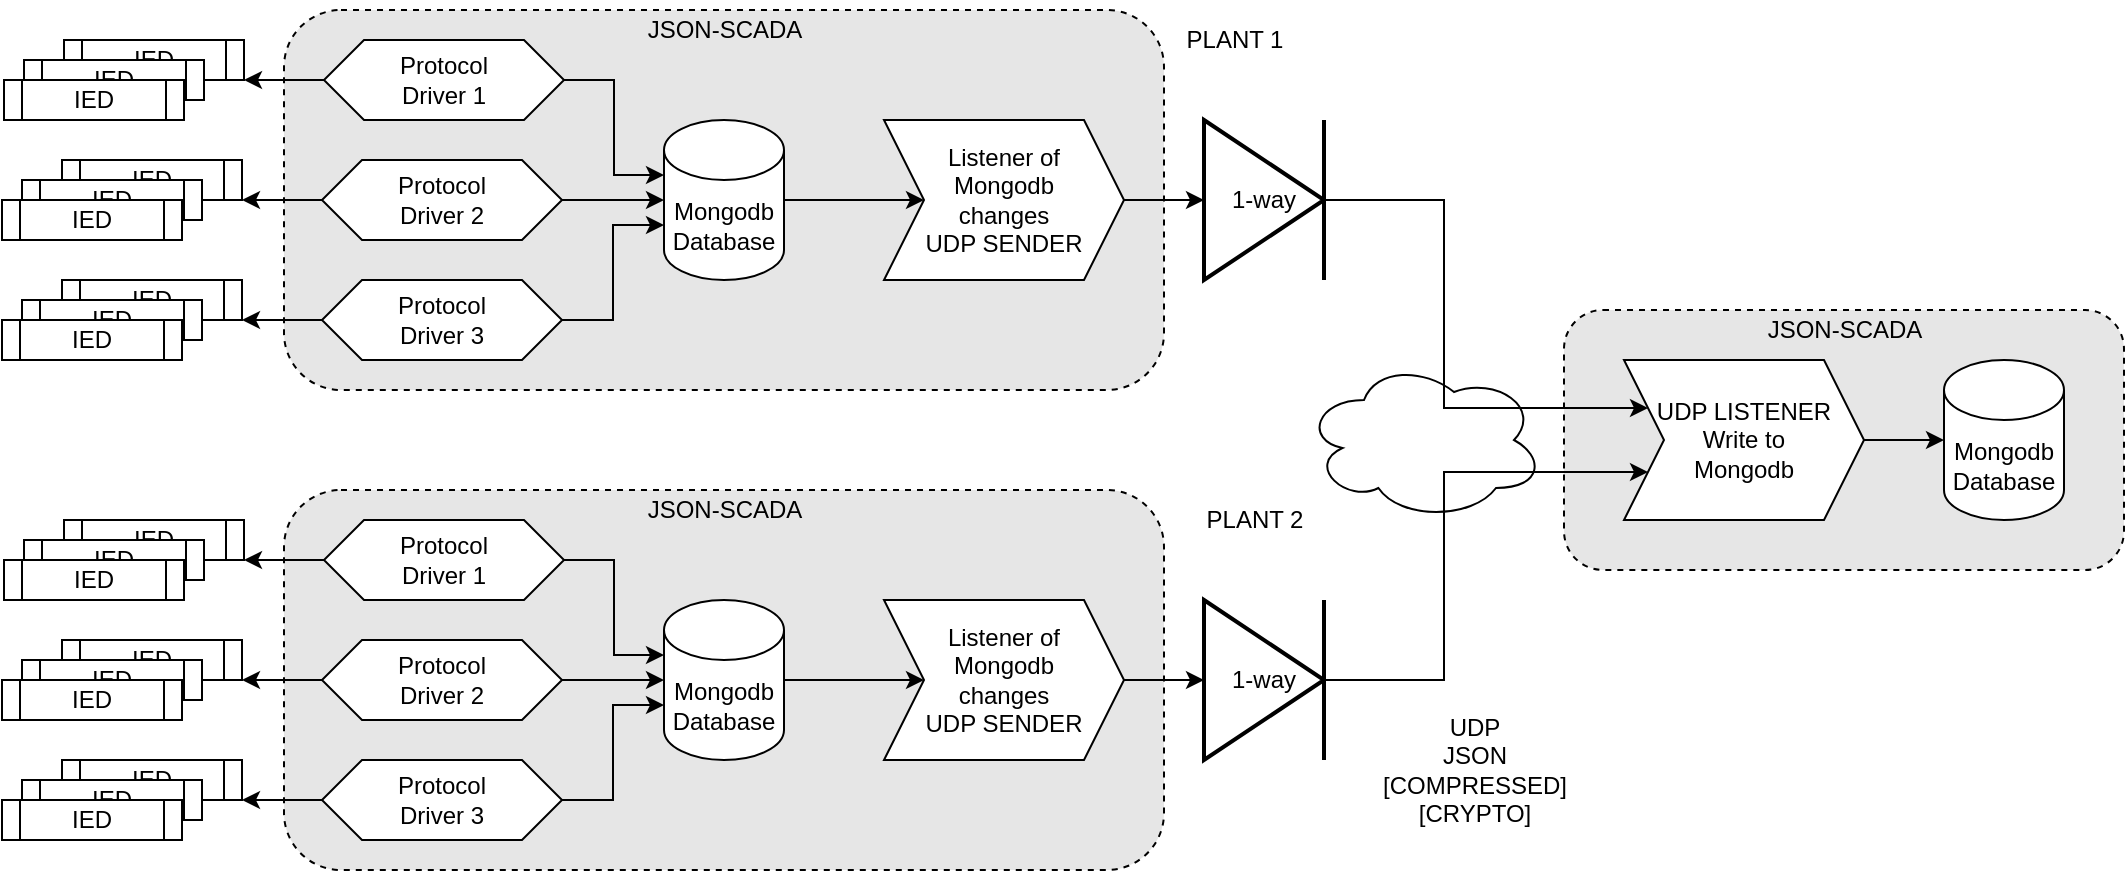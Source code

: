 <mxfile version="24.4.7" type="device">
  <diagram name="Page-1" id="lMt0jailE5z8cJs13w-5">
    <mxGraphModel dx="2136" dy="843" grid="1" gridSize="10" guides="1" tooltips="1" connect="1" arrows="1" fold="1" page="1" pageScale="1" pageWidth="850" pageHeight="1100" math="0" shadow="0">
      <root>
        <mxCell id="0" />
        <mxCell id="1" parent="0" />
        <mxCell id="7liJwEdCFrKNCyBRYaOj-89" value="" style="rounded=1;whiteSpace=wrap;html=1;fillColor=#E6E6E6;dashed=1;" vertex="1" parent="1">
          <mxGeometry x="-100" y="425" width="440" height="190" as="geometry" />
        </mxCell>
        <mxCell id="7liJwEdCFrKNCyBRYaOj-86" value="" style="rounded=1;whiteSpace=wrap;html=1;fillColor=#E6E6E6;dashed=1;" vertex="1" parent="1">
          <mxGeometry x="-100" y="185" width="440" height="190" as="geometry" />
        </mxCell>
        <mxCell id="7liJwEdCFrKNCyBRYaOj-53" value="" style="group" vertex="1" connectable="0" parent="1">
          <mxGeometry x="-241" y="200" width="561" height="160" as="geometry" />
        </mxCell>
        <mxCell id="7liJwEdCFrKNCyBRYaOj-5" value="&lt;div&gt;Listener of&lt;br&gt;Mongodb&lt;br&gt;changes&lt;br&gt;UDP SENDER&lt;/div&gt;" style="shape=step;perimeter=stepPerimeter;whiteSpace=wrap;html=1;fixedSize=1;" vertex="1" parent="7liJwEdCFrKNCyBRYaOj-53">
          <mxGeometry x="441" y="40" width="120" height="80" as="geometry" />
        </mxCell>
        <mxCell id="7liJwEdCFrKNCyBRYaOj-52" style="edgeStyle=orthogonalEdgeStyle;rounded=0;orthogonalLoop=1;jettySize=auto;html=1;exitX=1;exitY=0.5;exitDx=0;exitDy=0;exitPerimeter=0;entryX=0;entryY=0.5;entryDx=0;entryDy=0;" edge="1" parent="7liJwEdCFrKNCyBRYaOj-53" source="7liJwEdCFrKNCyBRYaOj-7" target="7liJwEdCFrKNCyBRYaOj-5">
          <mxGeometry relative="1" as="geometry" />
        </mxCell>
        <mxCell id="7liJwEdCFrKNCyBRYaOj-7" value="Mongodb&lt;br&gt;Database" style="shape=cylinder3;whiteSpace=wrap;html=1;boundedLbl=1;backgroundOutline=1;size=15;" vertex="1" parent="7liJwEdCFrKNCyBRYaOj-53">
          <mxGeometry x="331" y="40" width="60" height="80" as="geometry" />
        </mxCell>
        <mxCell id="7liJwEdCFrKNCyBRYaOj-34" value="" style="group" vertex="1" connectable="0" parent="7liJwEdCFrKNCyBRYaOj-53">
          <mxGeometry x="1" width="280" height="40" as="geometry" />
        </mxCell>
        <mxCell id="7liJwEdCFrKNCyBRYaOj-33" style="edgeStyle=orthogonalEdgeStyle;rounded=0;orthogonalLoop=1;jettySize=auto;html=1;exitX=0;exitY=0.5;exitDx=0;exitDy=0;" edge="1" parent="7liJwEdCFrKNCyBRYaOj-34" source="7liJwEdCFrKNCyBRYaOj-6">
          <mxGeometry relative="1" as="geometry">
            <mxPoint x="120" y="20" as="targetPoint" />
          </mxGeometry>
        </mxCell>
        <mxCell id="7liJwEdCFrKNCyBRYaOj-6" value="Protocol&lt;br&gt;Driver 1" style="shape=hexagon;perimeter=hexagonPerimeter2;whiteSpace=wrap;html=1;fixedSize=1;" vertex="1" parent="7liJwEdCFrKNCyBRYaOj-34">
          <mxGeometry x="160" width="120" height="40" as="geometry" />
        </mxCell>
        <mxCell id="7liJwEdCFrKNCyBRYaOj-31" value="" style="group" vertex="1" connectable="0" parent="7liJwEdCFrKNCyBRYaOj-34">
          <mxGeometry width="120" height="40" as="geometry" />
        </mxCell>
        <mxCell id="7liJwEdCFrKNCyBRYaOj-28" value="IED" style="shape=process;whiteSpace=wrap;html=1;backgroundOutline=1;" vertex="1" parent="7liJwEdCFrKNCyBRYaOj-31">
          <mxGeometry x="30" width="90" height="20" as="geometry" />
        </mxCell>
        <mxCell id="7liJwEdCFrKNCyBRYaOj-29" value="IED" style="shape=process;whiteSpace=wrap;html=1;backgroundOutline=1;" vertex="1" parent="7liJwEdCFrKNCyBRYaOj-31">
          <mxGeometry x="10" y="10" width="90" height="20" as="geometry" />
        </mxCell>
        <mxCell id="7liJwEdCFrKNCyBRYaOj-30" value="IED" style="shape=process;whiteSpace=wrap;html=1;backgroundOutline=1;" vertex="1" parent="7liJwEdCFrKNCyBRYaOj-31">
          <mxGeometry y="20" width="90" height="20" as="geometry" />
        </mxCell>
        <mxCell id="7liJwEdCFrKNCyBRYaOj-35" value="" style="group" vertex="1" connectable="0" parent="7liJwEdCFrKNCyBRYaOj-53">
          <mxGeometry y="60" width="280" height="40" as="geometry" />
        </mxCell>
        <mxCell id="7liJwEdCFrKNCyBRYaOj-36" style="edgeStyle=orthogonalEdgeStyle;rounded=0;orthogonalLoop=1;jettySize=auto;html=1;exitX=0;exitY=0.5;exitDx=0;exitDy=0;" edge="1" parent="7liJwEdCFrKNCyBRYaOj-35" source="7liJwEdCFrKNCyBRYaOj-37">
          <mxGeometry relative="1" as="geometry">
            <mxPoint x="120" y="20" as="targetPoint" />
          </mxGeometry>
        </mxCell>
        <mxCell id="7liJwEdCFrKNCyBRYaOj-37" value="Protocol&lt;br&gt;Driver 2" style="shape=hexagon;perimeter=hexagonPerimeter2;whiteSpace=wrap;html=1;fixedSize=1;" vertex="1" parent="7liJwEdCFrKNCyBRYaOj-35">
          <mxGeometry x="160" width="120" height="40" as="geometry" />
        </mxCell>
        <mxCell id="7liJwEdCFrKNCyBRYaOj-38" value="" style="group" vertex="1" connectable="0" parent="7liJwEdCFrKNCyBRYaOj-35">
          <mxGeometry width="120" height="40" as="geometry" />
        </mxCell>
        <mxCell id="7liJwEdCFrKNCyBRYaOj-39" value="IED" style="shape=process;whiteSpace=wrap;html=1;backgroundOutline=1;" vertex="1" parent="7liJwEdCFrKNCyBRYaOj-38">
          <mxGeometry x="30" width="90" height="20" as="geometry" />
        </mxCell>
        <mxCell id="7liJwEdCFrKNCyBRYaOj-40" value="IED" style="shape=process;whiteSpace=wrap;html=1;backgroundOutline=1;" vertex="1" parent="7liJwEdCFrKNCyBRYaOj-38">
          <mxGeometry x="10" y="10" width="90" height="20" as="geometry" />
        </mxCell>
        <mxCell id="7liJwEdCFrKNCyBRYaOj-41" value="IED" style="shape=process;whiteSpace=wrap;html=1;backgroundOutline=1;" vertex="1" parent="7liJwEdCFrKNCyBRYaOj-38">
          <mxGeometry y="20" width="90" height="20" as="geometry" />
        </mxCell>
        <mxCell id="7liJwEdCFrKNCyBRYaOj-42" value="" style="group" vertex="1" connectable="0" parent="7liJwEdCFrKNCyBRYaOj-53">
          <mxGeometry y="120" width="280" height="40" as="geometry" />
        </mxCell>
        <mxCell id="7liJwEdCFrKNCyBRYaOj-43" style="edgeStyle=orthogonalEdgeStyle;rounded=0;orthogonalLoop=1;jettySize=auto;html=1;exitX=0;exitY=0.5;exitDx=0;exitDy=0;" edge="1" parent="7liJwEdCFrKNCyBRYaOj-42" source="7liJwEdCFrKNCyBRYaOj-44">
          <mxGeometry relative="1" as="geometry">
            <mxPoint x="120" y="20" as="targetPoint" />
          </mxGeometry>
        </mxCell>
        <mxCell id="7liJwEdCFrKNCyBRYaOj-44" value="Protocol&lt;br&gt;Driver 3" style="shape=hexagon;perimeter=hexagonPerimeter2;whiteSpace=wrap;html=1;fixedSize=1;" vertex="1" parent="7liJwEdCFrKNCyBRYaOj-42">
          <mxGeometry x="160" width="120" height="40" as="geometry" />
        </mxCell>
        <mxCell id="7liJwEdCFrKNCyBRYaOj-45" value="" style="group" vertex="1" connectable="0" parent="7liJwEdCFrKNCyBRYaOj-42">
          <mxGeometry width="120" height="40" as="geometry" />
        </mxCell>
        <mxCell id="7liJwEdCFrKNCyBRYaOj-46" value="IED" style="shape=process;whiteSpace=wrap;html=1;backgroundOutline=1;" vertex="1" parent="7liJwEdCFrKNCyBRYaOj-45">
          <mxGeometry x="30" width="90" height="20" as="geometry" />
        </mxCell>
        <mxCell id="7liJwEdCFrKNCyBRYaOj-47" value="IED" style="shape=process;whiteSpace=wrap;html=1;backgroundOutline=1;" vertex="1" parent="7liJwEdCFrKNCyBRYaOj-45">
          <mxGeometry x="10" y="10" width="90" height="20" as="geometry" />
        </mxCell>
        <mxCell id="7liJwEdCFrKNCyBRYaOj-48" value="IED" style="shape=process;whiteSpace=wrap;html=1;backgroundOutline=1;" vertex="1" parent="7liJwEdCFrKNCyBRYaOj-45">
          <mxGeometry y="20" width="90" height="20" as="geometry" />
        </mxCell>
        <mxCell id="7liJwEdCFrKNCyBRYaOj-49" style="edgeStyle=orthogonalEdgeStyle;rounded=0;orthogonalLoop=1;jettySize=auto;html=1;exitX=1;exitY=0.5;exitDx=0;exitDy=0;entryX=0;entryY=0;entryDx=0;entryDy=27.5;entryPerimeter=0;" edge="1" parent="7liJwEdCFrKNCyBRYaOj-53" source="7liJwEdCFrKNCyBRYaOj-6" target="7liJwEdCFrKNCyBRYaOj-7">
          <mxGeometry relative="1" as="geometry" />
        </mxCell>
        <mxCell id="7liJwEdCFrKNCyBRYaOj-50" style="edgeStyle=orthogonalEdgeStyle;rounded=0;orthogonalLoop=1;jettySize=auto;html=1;exitX=1;exitY=0.5;exitDx=0;exitDy=0;entryX=0;entryY=0.5;entryDx=0;entryDy=0;entryPerimeter=0;" edge="1" parent="7liJwEdCFrKNCyBRYaOj-53" source="7liJwEdCFrKNCyBRYaOj-37" target="7liJwEdCFrKNCyBRYaOj-7">
          <mxGeometry relative="1" as="geometry" />
        </mxCell>
        <mxCell id="7liJwEdCFrKNCyBRYaOj-51" style="edgeStyle=orthogonalEdgeStyle;rounded=0;orthogonalLoop=1;jettySize=auto;html=1;exitX=1;exitY=0.5;exitDx=0;exitDy=0;entryX=0;entryY=0;entryDx=0;entryDy=52.5;entryPerimeter=0;" edge="1" parent="7liJwEdCFrKNCyBRYaOj-53" source="7liJwEdCFrKNCyBRYaOj-44" target="7liJwEdCFrKNCyBRYaOj-7">
          <mxGeometry relative="1" as="geometry" />
        </mxCell>
        <mxCell id="7liJwEdCFrKNCyBRYaOj-87" value="JSON-SCADA" style="text;html=1;align=center;verticalAlign=middle;resizable=0;points=[];autosize=1;strokeColor=none;fillColor=none;" vertex="1" parent="7liJwEdCFrKNCyBRYaOj-53">
          <mxGeometry x="311" y="-20" width="100" height="30" as="geometry" />
        </mxCell>
        <mxCell id="7liJwEdCFrKNCyBRYaOj-90" value="JSON-SCADA" style="text;html=1;align=center;verticalAlign=middle;resizable=0;points=[];autosize=1;strokeColor=none;fillColor=none;" vertex="1" parent="7liJwEdCFrKNCyBRYaOj-53">
          <mxGeometry x="311" y="220" width="100" height="30" as="geometry" />
        </mxCell>
        <mxCell id="7liJwEdCFrKNCyBRYaOj-54" value="" style="group" vertex="1" connectable="0" parent="1">
          <mxGeometry x="-241" y="440" width="561" height="160" as="geometry" />
        </mxCell>
        <mxCell id="7liJwEdCFrKNCyBRYaOj-55" value="&lt;div&gt;Listener of&lt;br&gt;Mongodb&lt;br&gt;changes&lt;br&gt;UDP SENDER&lt;/div&gt;" style="shape=step;perimeter=stepPerimeter;whiteSpace=wrap;html=1;fixedSize=1;" vertex="1" parent="7liJwEdCFrKNCyBRYaOj-54">
          <mxGeometry x="441" y="40" width="120" height="80" as="geometry" />
        </mxCell>
        <mxCell id="7liJwEdCFrKNCyBRYaOj-56" style="edgeStyle=orthogonalEdgeStyle;rounded=0;orthogonalLoop=1;jettySize=auto;html=1;exitX=1;exitY=0.5;exitDx=0;exitDy=0;exitPerimeter=0;entryX=0;entryY=0.5;entryDx=0;entryDy=0;" edge="1" parent="7liJwEdCFrKNCyBRYaOj-54" source="7liJwEdCFrKNCyBRYaOj-57" target="7liJwEdCFrKNCyBRYaOj-55">
          <mxGeometry relative="1" as="geometry" />
        </mxCell>
        <mxCell id="7liJwEdCFrKNCyBRYaOj-57" value="Mongodb&lt;br&gt;Database" style="shape=cylinder3;whiteSpace=wrap;html=1;boundedLbl=1;backgroundOutline=1;size=15;" vertex="1" parent="7liJwEdCFrKNCyBRYaOj-54">
          <mxGeometry x="331" y="40" width="60" height="80" as="geometry" />
        </mxCell>
        <mxCell id="7liJwEdCFrKNCyBRYaOj-58" value="" style="group" vertex="1" connectable="0" parent="7liJwEdCFrKNCyBRYaOj-54">
          <mxGeometry x="1" width="280" height="40" as="geometry" />
        </mxCell>
        <mxCell id="7liJwEdCFrKNCyBRYaOj-59" style="edgeStyle=orthogonalEdgeStyle;rounded=0;orthogonalLoop=1;jettySize=auto;html=1;exitX=0;exitY=0.5;exitDx=0;exitDy=0;" edge="1" parent="7liJwEdCFrKNCyBRYaOj-58" source="7liJwEdCFrKNCyBRYaOj-60">
          <mxGeometry relative="1" as="geometry">
            <mxPoint x="120" y="20" as="targetPoint" />
          </mxGeometry>
        </mxCell>
        <mxCell id="7liJwEdCFrKNCyBRYaOj-60" value="Protocol&lt;br&gt;Driver 1" style="shape=hexagon;perimeter=hexagonPerimeter2;whiteSpace=wrap;html=1;fixedSize=1;" vertex="1" parent="7liJwEdCFrKNCyBRYaOj-58">
          <mxGeometry x="160" width="120" height="40" as="geometry" />
        </mxCell>
        <mxCell id="7liJwEdCFrKNCyBRYaOj-61" value="" style="group" vertex="1" connectable="0" parent="7liJwEdCFrKNCyBRYaOj-58">
          <mxGeometry width="120" height="40" as="geometry" />
        </mxCell>
        <mxCell id="7liJwEdCFrKNCyBRYaOj-62" value="IED" style="shape=process;whiteSpace=wrap;html=1;backgroundOutline=1;" vertex="1" parent="7liJwEdCFrKNCyBRYaOj-61">
          <mxGeometry x="30" width="90" height="20" as="geometry" />
        </mxCell>
        <mxCell id="7liJwEdCFrKNCyBRYaOj-63" value="IED" style="shape=process;whiteSpace=wrap;html=1;backgroundOutline=1;" vertex="1" parent="7liJwEdCFrKNCyBRYaOj-61">
          <mxGeometry x="10" y="10" width="90" height="20" as="geometry" />
        </mxCell>
        <mxCell id="7liJwEdCFrKNCyBRYaOj-64" value="IED" style="shape=process;whiteSpace=wrap;html=1;backgroundOutline=1;" vertex="1" parent="7liJwEdCFrKNCyBRYaOj-61">
          <mxGeometry y="20" width="90" height="20" as="geometry" />
        </mxCell>
        <mxCell id="7liJwEdCFrKNCyBRYaOj-65" value="" style="group" vertex="1" connectable="0" parent="7liJwEdCFrKNCyBRYaOj-54">
          <mxGeometry y="60" width="280" height="40" as="geometry" />
        </mxCell>
        <mxCell id="7liJwEdCFrKNCyBRYaOj-66" style="edgeStyle=orthogonalEdgeStyle;rounded=0;orthogonalLoop=1;jettySize=auto;html=1;exitX=0;exitY=0.5;exitDx=0;exitDy=0;" edge="1" parent="7liJwEdCFrKNCyBRYaOj-65" source="7liJwEdCFrKNCyBRYaOj-67">
          <mxGeometry relative="1" as="geometry">
            <mxPoint x="120" y="20" as="targetPoint" />
          </mxGeometry>
        </mxCell>
        <mxCell id="7liJwEdCFrKNCyBRYaOj-67" value="Protocol&lt;br&gt;Driver 2" style="shape=hexagon;perimeter=hexagonPerimeter2;whiteSpace=wrap;html=1;fixedSize=1;" vertex="1" parent="7liJwEdCFrKNCyBRYaOj-65">
          <mxGeometry x="160" width="120" height="40" as="geometry" />
        </mxCell>
        <mxCell id="7liJwEdCFrKNCyBRYaOj-68" value="" style="group" vertex="1" connectable="0" parent="7liJwEdCFrKNCyBRYaOj-65">
          <mxGeometry width="120" height="40" as="geometry" />
        </mxCell>
        <mxCell id="7liJwEdCFrKNCyBRYaOj-69" value="IED" style="shape=process;whiteSpace=wrap;html=1;backgroundOutline=1;" vertex="1" parent="7liJwEdCFrKNCyBRYaOj-68">
          <mxGeometry x="30" width="90" height="20" as="geometry" />
        </mxCell>
        <mxCell id="7liJwEdCFrKNCyBRYaOj-70" value="IED" style="shape=process;whiteSpace=wrap;html=1;backgroundOutline=1;" vertex="1" parent="7liJwEdCFrKNCyBRYaOj-68">
          <mxGeometry x="10" y="10" width="90" height="20" as="geometry" />
        </mxCell>
        <mxCell id="7liJwEdCFrKNCyBRYaOj-71" value="IED" style="shape=process;whiteSpace=wrap;html=1;backgroundOutline=1;" vertex="1" parent="7liJwEdCFrKNCyBRYaOj-68">
          <mxGeometry y="20" width="90" height="20" as="geometry" />
        </mxCell>
        <mxCell id="7liJwEdCFrKNCyBRYaOj-72" value="" style="group" vertex="1" connectable="0" parent="7liJwEdCFrKNCyBRYaOj-54">
          <mxGeometry y="120" width="280" height="40" as="geometry" />
        </mxCell>
        <mxCell id="7liJwEdCFrKNCyBRYaOj-73" style="edgeStyle=orthogonalEdgeStyle;rounded=0;orthogonalLoop=1;jettySize=auto;html=1;exitX=0;exitY=0.5;exitDx=0;exitDy=0;" edge="1" parent="7liJwEdCFrKNCyBRYaOj-72" source="7liJwEdCFrKNCyBRYaOj-74">
          <mxGeometry relative="1" as="geometry">
            <mxPoint x="120" y="20" as="targetPoint" />
          </mxGeometry>
        </mxCell>
        <mxCell id="7liJwEdCFrKNCyBRYaOj-74" value="Protocol&lt;br&gt;Driver 3" style="shape=hexagon;perimeter=hexagonPerimeter2;whiteSpace=wrap;html=1;fixedSize=1;" vertex="1" parent="7liJwEdCFrKNCyBRYaOj-72">
          <mxGeometry x="160" width="120" height="40" as="geometry" />
        </mxCell>
        <mxCell id="7liJwEdCFrKNCyBRYaOj-75" value="" style="group" vertex="1" connectable="0" parent="7liJwEdCFrKNCyBRYaOj-72">
          <mxGeometry width="120" height="40" as="geometry" />
        </mxCell>
        <mxCell id="7liJwEdCFrKNCyBRYaOj-76" value="IED" style="shape=process;whiteSpace=wrap;html=1;backgroundOutline=1;" vertex="1" parent="7liJwEdCFrKNCyBRYaOj-75">
          <mxGeometry x="30" width="90" height="20" as="geometry" />
        </mxCell>
        <mxCell id="7liJwEdCFrKNCyBRYaOj-77" value="IED" style="shape=process;whiteSpace=wrap;html=1;backgroundOutline=1;" vertex="1" parent="7liJwEdCFrKNCyBRYaOj-75">
          <mxGeometry x="10" y="10" width="90" height="20" as="geometry" />
        </mxCell>
        <mxCell id="7liJwEdCFrKNCyBRYaOj-78" value="IED" style="shape=process;whiteSpace=wrap;html=1;backgroundOutline=1;" vertex="1" parent="7liJwEdCFrKNCyBRYaOj-75">
          <mxGeometry y="20" width="90" height="20" as="geometry" />
        </mxCell>
        <mxCell id="7liJwEdCFrKNCyBRYaOj-79" style="edgeStyle=orthogonalEdgeStyle;rounded=0;orthogonalLoop=1;jettySize=auto;html=1;exitX=1;exitY=0.5;exitDx=0;exitDy=0;entryX=0;entryY=0;entryDx=0;entryDy=27.5;entryPerimeter=0;" edge="1" parent="7liJwEdCFrKNCyBRYaOj-54" source="7liJwEdCFrKNCyBRYaOj-60" target="7liJwEdCFrKNCyBRYaOj-57">
          <mxGeometry relative="1" as="geometry" />
        </mxCell>
        <mxCell id="7liJwEdCFrKNCyBRYaOj-80" style="edgeStyle=orthogonalEdgeStyle;rounded=0;orthogonalLoop=1;jettySize=auto;html=1;exitX=1;exitY=0.5;exitDx=0;exitDy=0;entryX=0;entryY=0.5;entryDx=0;entryDy=0;entryPerimeter=0;" edge="1" parent="7liJwEdCFrKNCyBRYaOj-54" source="7liJwEdCFrKNCyBRYaOj-67" target="7liJwEdCFrKNCyBRYaOj-57">
          <mxGeometry relative="1" as="geometry" />
        </mxCell>
        <mxCell id="7liJwEdCFrKNCyBRYaOj-81" style="edgeStyle=orthogonalEdgeStyle;rounded=0;orthogonalLoop=1;jettySize=auto;html=1;exitX=1;exitY=0.5;exitDx=0;exitDy=0;entryX=0;entryY=0;entryDx=0;entryDy=52.5;entryPerimeter=0;" edge="1" parent="7liJwEdCFrKNCyBRYaOj-54" source="7liJwEdCFrKNCyBRYaOj-74" target="7liJwEdCFrKNCyBRYaOj-57">
          <mxGeometry relative="1" as="geometry" />
        </mxCell>
        <mxCell id="7liJwEdCFrKNCyBRYaOj-93" value="UDP&lt;br&gt;JSON&lt;br&gt;[COMPRESSED]&lt;br&gt;[CRYPTO]" style="text;html=1;align=center;verticalAlign=middle;resizable=0;points=[];autosize=1;strokeColor=none;fillColor=none;" vertex="1" parent="1">
          <mxGeometry x="440" y="530" width="110" height="70" as="geometry" />
        </mxCell>
        <mxCell id="7liJwEdCFrKNCyBRYaOj-94" value="PLANT 1" style="text;html=1;align=center;verticalAlign=middle;resizable=0;points=[];autosize=1;strokeColor=none;fillColor=none;" vertex="1" parent="1">
          <mxGeometry x="340" y="185" width="70" height="30" as="geometry" />
        </mxCell>
        <mxCell id="7liJwEdCFrKNCyBRYaOj-95" value="PLANT 2" style="text;html=1;align=center;verticalAlign=middle;resizable=0;points=[];autosize=1;strokeColor=none;fillColor=none;" vertex="1" parent="1">
          <mxGeometry x="350" y="425" width="70" height="30" as="geometry" />
        </mxCell>
        <mxCell id="7liJwEdCFrKNCyBRYaOj-96" style="edgeStyle=orthogonalEdgeStyle;rounded=0;orthogonalLoop=1;jettySize=auto;html=1;exitX=1;exitY=0.5;exitDx=0;exitDy=0;entryX=0;entryY=0.5;entryDx=0;entryDy=0;" edge="1" parent="1" source="7liJwEdCFrKNCyBRYaOj-5" target="7liJwEdCFrKNCyBRYaOj-1">
          <mxGeometry relative="1" as="geometry" />
        </mxCell>
        <mxCell id="7liJwEdCFrKNCyBRYaOj-97" value="" style="group" vertex="1" connectable="0" parent="1">
          <mxGeometry x="360" y="240" width="60" height="80" as="geometry" />
        </mxCell>
        <mxCell id="7liJwEdCFrKNCyBRYaOj-1" value="1-way" style="triangle;whiteSpace=wrap;html=1;strokeWidth=2;" vertex="1" parent="7liJwEdCFrKNCyBRYaOj-97">
          <mxGeometry width="60" height="80" as="geometry" />
        </mxCell>
        <mxCell id="7liJwEdCFrKNCyBRYaOj-10" value="" style="endArrow=none;html=1;rounded=0;strokeWidth=2;" edge="1" parent="7liJwEdCFrKNCyBRYaOj-97">
          <mxGeometry width="50" height="50" relative="1" as="geometry">
            <mxPoint x="60" y="80" as="sourcePoint" />
            <mxPoint x="60" as="targetPoint" />
          </mxGeometry>
        </mxCell>
        <mxCell id="7liJwEdCFrKNCyBRYaOj-98" value="" style="group" vertex="1" connectable="0" parent="1">
          <mxGeometry x="360" y="480" width="60" height="80" as="geometry" />
        </mxCell>
        <mxCell id="7liJwEdCFrKNCyBRYaOj-99" value="1-way" style="triangle;whiteSpace=wrap;html=1;strokeWidth=2;" vertex="1" parent="7liJwEdCFrKNCyBRYaOj-98">
          <mxGeometry width="60" height="80" as="geometry" />
        </mxCell>
        <mxCell id="7liJwEdCFrKNCyBRYaOj-100" value="" style="endArrow=none;html=1;rounded=0;strokeWidth=2;" edge="1" parent="7liJwEdCFrKNCyBRYaOj-98">
          <mxGeometry width="50" height="50" relative="1" as="geometry">
            <mxPoint x="60" y="80" as="sourcePoint" />
            <mxPoint x="60" as="targetPoint" />
          </mxGeometry>
        </mxCell>
        <mxCell id="7liJwEdCFrKNCyBRYaOj-102" style="edgeStyle=orthogonalEdgeStyle;rounded=0;orthogonalLoop=1;jettySize=auto;html=1;exitX=1;exitY=0.5;exitDx=0;exitDy=0;entryX=0;entryY=0.5;entryDx=0;entryDy=0;" edge="1" parent="1" source="7liJwEdCFrKNCyBRYaOj-55" target="7liJwEdCFrKNCyBRYaOj-99">
          <mxGeometry relative="1" as="geometry" />
        </mxCell>
        <mxCell id="7liJwEdCFrKNCyBRYaOj-104" value="" style="group" vertex="1" connectable="0" parent="1">
          <mxGeometry x="540" y="330" width="280" height="135" as="geometry" />
        </mxCell>
        <mxCell id="7liJwEdCFrKNCyBRYaOj-91" value="" style="rounded=1;whiteSpace=wrap;html=1;fillColor=#E6E6E6;dashed=1;" vertex="1" parent="7liJwEdCFrKNCyBRYaOj-104">
          <mxGeometry y="5" width="280" height="130" as="geometry" />
        </mxCell>
        <mxCell id="7liJwEdCFrKNCyBRYaOj-3" value="Mongodb&lt;br&gt;Database" style="shape=cylinder3;whiteSpace=wrap;html=1;boundedLbl=1;backgroundOutline=1;size=15;" vertex="1" parent="7liJwEdCFrKNCyBRYaOj-104">
          <mxGeometry x="190" y="30" width="60" height="80" as="geometry" />
        </mxCell>
        <mxCell id="7liJwEdCFrKNCyBRYaOj-4" value="UDP LISTENER&lt;br&gt;&lt;div&gt;Write to&lt;/div&gt;&lt;div&gt;Mongodb&lt;br&gt;&lt;/div&gt;" style="shape=step;perimeter=stepPerimeter;whiteSpace=wrap;html=1;fixedSize=1;" vertex="1" parent="7liJwEdCFrKNCyBRYaOj-104">
          <mxGeometry x="30" y="30" width="120" height="80" as="geometry" />
        </mxCell>
        <mxCell id="7liJwEdCFrKNCyBRYaOj-13" style="edgeStyle=orthogonalEdgeStyle;rounded=0;orthogonalLoop=1;jettySize=auto;html=1;exitX=1;exitY=0.5;exitDx=0;exitDy=0;entryX=0;entryY=0.5;entryDx=0;entryDy=0;entryPerimeter=0;" edge="1" parent="7liJwEdCFrKNCyBRYaOj-104" source="7liJwEdCFrKNCyBRYaOj-4" target="7liJwEdCFrKNCyBRYaOj-3">
          <mxGeometry relative="1" as="geometry" />
        </mxCell>
        <mxCell id="7liJwEdCFrKNCyBRYaOj-92" value="JSON-SCADA" style="text;html=1;align=center;verticalAlign=middle;resizable=0;points=[];autosize=1;strokeColor=none;fillColor=none;" vertex="1" parent="7liJwEdCFrKNCyBRYaOj-104">
          <mxGeometry x="90" width="100" height="30" as="geometry" />
        </mxCell>
        <mxCell id="7liJwEdCFrKNCyBRYaOj-105" value="" style="ellipse;shape=cloud;whiteSpace=wrap;html=1;" vertex="1" parent="1">
          <mxGeometry x="410" y="360" width="120" height="80" as="geometry" />
        </mxCell>
        <mxCell id="7liJwEdCFrKNCyBRYaOj-108" style="edgeStyle=orthogonalEdgeStyle;rounded=0;orthogonalLoop=1;jettySize=auto;html=1;exitX=1;exitY=0.5;exitDx=0;exitDy=0;entryX=0;entryY=0.75;entryDx=0;entryDy=0;" edge="1" parent="1" source="7liJwEdCFrKNCyBRYaOj-99" target="7liJwEdCFrKNCyBRYaOj-4">
          <mxGeometry relative="1" as="geometry">
            <Array as="points">
              <mxPoint x="480" y="520" />
              <mxPoint x="480" y="416" />
            </Array>
          </mxGeometry>
        </mxCell>
        <mxCell id="7liJwEdCFrKNCyBRYaOj-110" style="edgeStyle=orthogonalEdgeStyle;rounded=0;orthogonalLoop=1;jettySize=auto;html=1;exitX=1;exitY=0.5;exitDx=0;exitDy=0;entryX=0;entryY=0.25;entryDx=0;entryDy=0;" edge="1" parent="1" source="7liJwEdCFrKNCyBRYaOj-1" target="7liJwEdCFrKNCyBRYaOj-4">
          <mxGeometry relative="1" as="geometry">
            <Array as="points">
              <mxPoint x="480" y="280" />
              <mxPoint x="480" y="384" />
            </Array>
          </mxGeometry>
        </mxCell>
      </root>
    </mxGraphModel>
  </diagram>
</mxfile>
